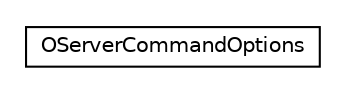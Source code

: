 #!/usr/local/bin/dot
#
# Class diagram 
# Generated by UMLGraph version R5_6-24-gf6e263 (http://www.umlgraph.org/)
#

digraph G {
	edge [fontname="Helvetica",fontsize=10,labelfontname="Helvetica",labelfontsize=10];
	node [fontname="Helvetica",fontsize=10,shape=plaintext];
	nodesep=0.25;
	ranksep=0.5;
	// com.orientechnologies.orient.server.network.protocol.http.command.options.OServerCommandOptions
	c620551 [label=<<table title="com.orientechnologies.orient.server.network.protocol.http.command.options.OServerCommandOptions" border="0" cellborder="1" cellspacing="0" cellpadding="2" port="p" href="./OServerCommandOptions.html">
		<tr><td><table border="0" cellspacing="0" cellpadding="1">
<tr><td align="center" balign="center"> OServerCommandOptions </td></tr>
		</table></td></tr>
		</table>>, URL="./OServerCommandOptions.html", fontname="Helvetica", fontcolor="black", fontsize=10.0];
}

